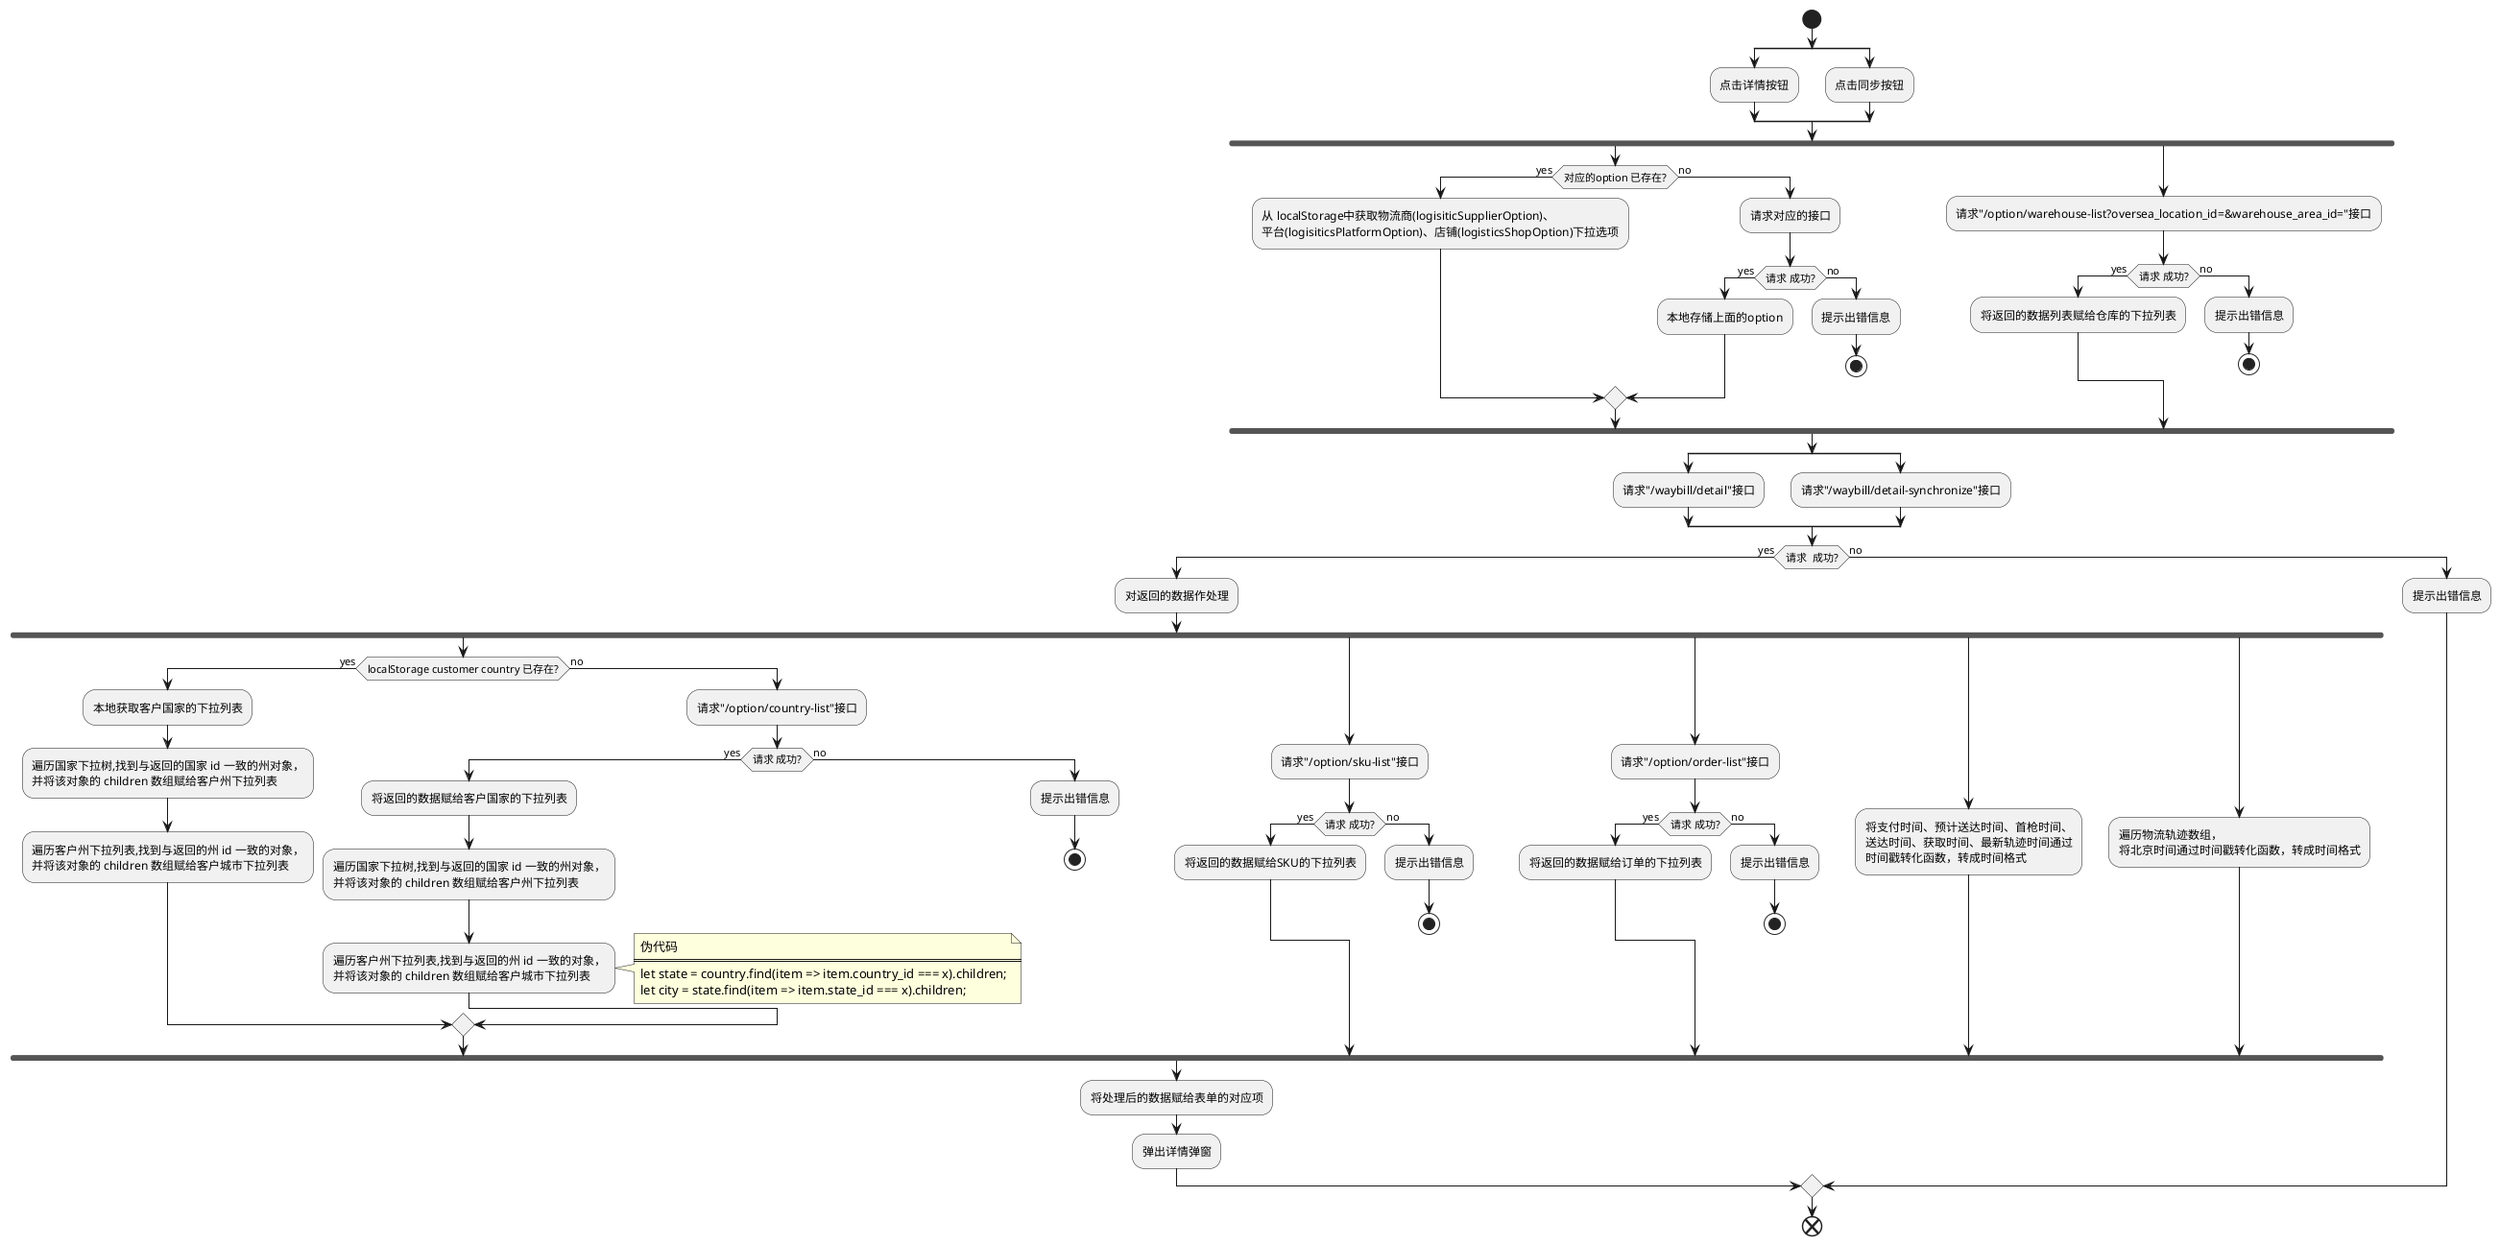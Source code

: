 @startuml

start
split
  :点击详情按钮;
split again
  :点击同步按钮;
end split
fork
  if(对应的option 已存在?) then (yes)
    :从 localStorage中获取物流商(logisiticSupplierOption)、
    平台(logisiticsPlatformOption)、店铺(logisticsShopOption)下拉选项;
  else (no)
    :请求对应的接口;
    if(请求 成功?) then (yes)
      :本地存储上面的option;
    else (no)
      :提示出错信息;
      stop
    endif
  endif
fork again
  :请求"/option/warehouse-list?oversea_location_id=&warehouse_area_id="接口;
  if(请求 成功?) then (yes)
    :将返回的数据列表赋给仓库的下拉列表;
  else (no)
    :提示出错信息;
    stop
  endif
end fork
split
  :请求"/waybill/detail"接口;
split again
  :请求"/waybill/detail-synchronize"接口;
end split
if(请求  成功?) then (yes)
  :对返回的数据作处理;
 fork
 if(localStorage customer country 已存在?) then (yes)
  :本地获取客户国家的下拉列表;
  :遍历国家下拉树,找到与返回的国家 id 一致的州对象，
  并将该对象的 children 数组赋给客户州下拉列表;
  :遍历客户州下拉列表,找到与返回的州 id 一致的对象，
  并将该对象的 children 数组赋给客户城市下拉列表;
else (no)
  :请求"/option/country-list"接口;
  if(请求 成功?) then (yes)
    :将返回的数据赋给客户国家的下拉列表;
    :遍历国家下拉树,找到与返回的国家 id 一致的州对象，
    并将该对象的 children 数组赋给客户州下拉列表;
    :遍历客户州下拉列表,找到与返回的州 id 一致的对象，
    并将该对象的 children 数组赋给客户城市下拉列表;
    note right
      伪代码
      ====
      let state = country.find(item => item.country_id === x).children;
      let city = state.find(item => item.state_id === x).children;
    end note
  else (no)
    :提示出错信息;
    stop
  endif
endif
fork again
  :请求"/option/sku-list"接口;
   if(请求 成功?) then (yes)
    :将返回的数据赋给SKU的下拉列表;
  else (no)
    :提示出错信息;
    stop
  endif 
fork again
  :请求"/option/order-list"接口;
   if(请求 成功?) then (yes)
    :将返回的数据赋给订单的下拉列表;
  else (no)
    :提示出错信息;
    stop
  endif 
fork again
  :将支付时间、预计送达时间、首枪时间、
  送达时间、获取时间、最新轨迹时间通过
  时间戳转化函数，转成时间格式;
fork again
  :遍历物流轨迹数组，
  将北京时间通过时间戳转化函数，转成时间格式;
end fork
:将处理后的数据赋给表单的对应项;
:弹出详情弹窗;
else (no)
  :提示出错信息;
endif
end

@enduml